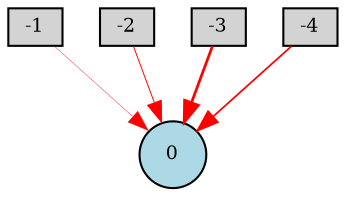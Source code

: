 digraph {
	node [fontsize=9 height=0.2 shape=circle width=0.2]
	-1 [fillcolor=lightgray shape=box style=filled]
	-2 [fillcolor=lightgray shape=box style=filled]
	-3 [fillcolor=lightgray shape=box style=filled]
	-4 [fillcolor=lightgray shape=box style=filled]
	0 [fillcolor=lightblue style=filled]
	-2 -> 0 [color=red penwidth=0.4639636791300472 style=solid]
	-1 -> 0 [color=red penwidth=0.18594406600781158 style=solid]
	-3 -> 0 [color=red penwidth=1.2985401228565943 style=solid]
	-4 -> 0 [color=red penwidth=0.8377487279332817 style=solid]
}
